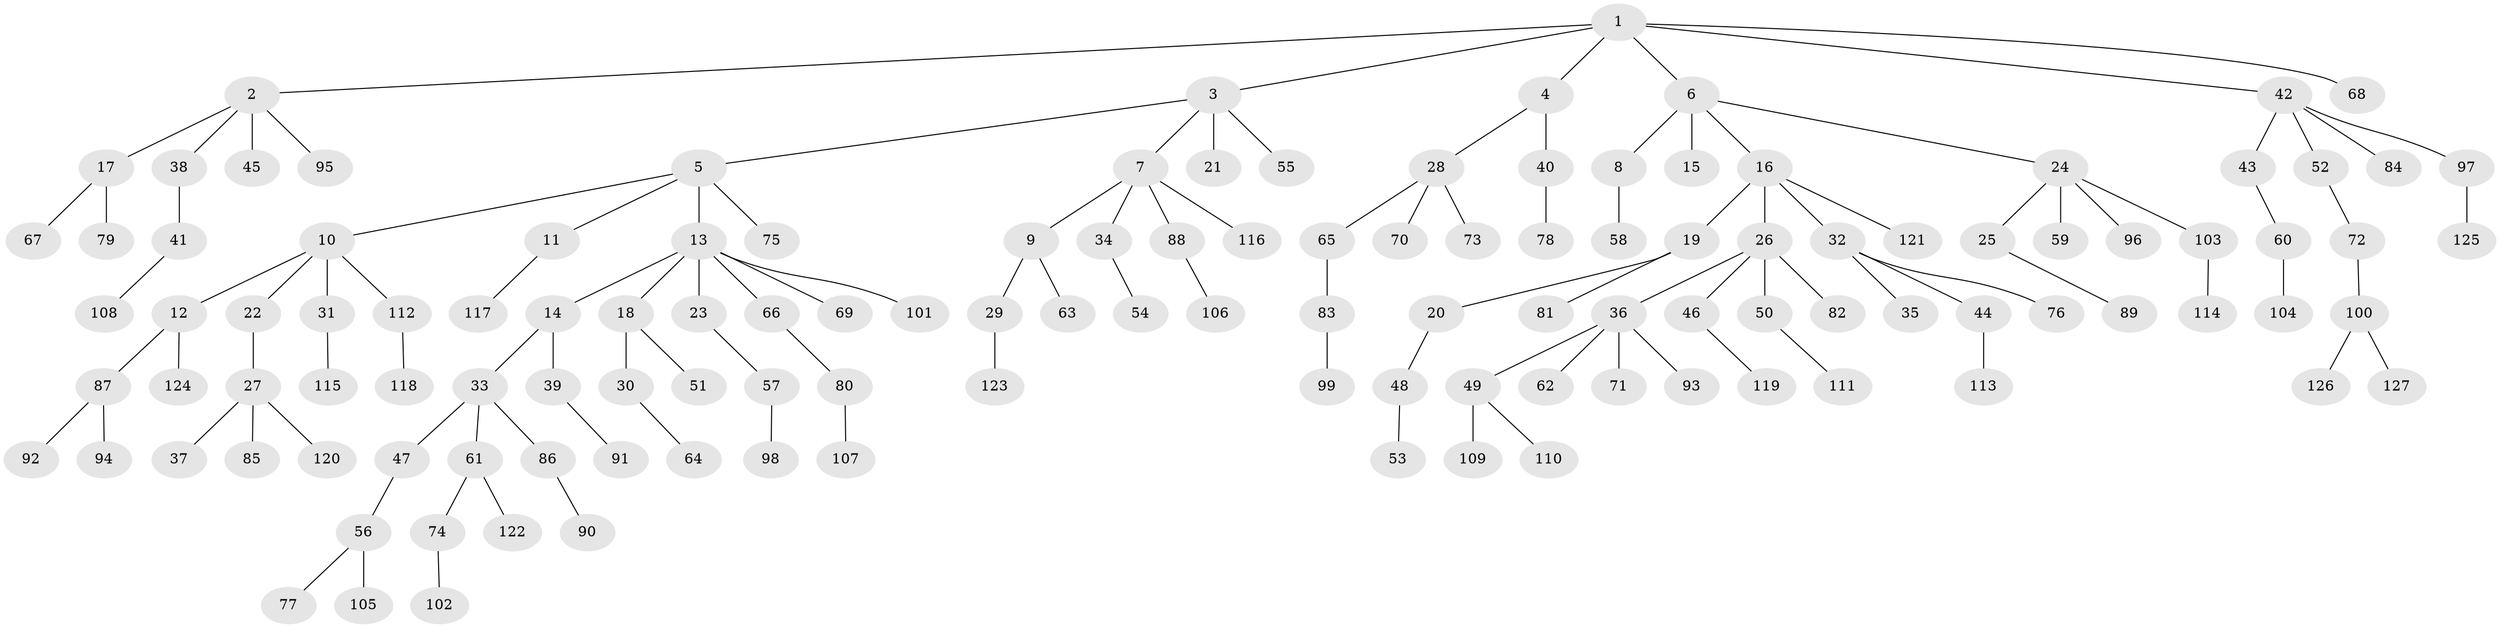 // Generated by graph-tools (version 1.1) at 2025/11/02/27/25 16:11:26]
// undirected, 127 vertices, 126 edges
graph export_dot {
graph [start="1"]
  node [color=gray90,style=filled];
  1;
  2;
  3;
  4;
  5;
  6;
  7;
  8;
  9;
  10;
  11;
  12;
  13;
  14;
  15;
  16;
  17;
  18;
  19;
  20;
  21;
  22;
  23;
  24;
  25;
  26;
  27;
  28;
  29;
  30;
  31;
  32;
  33;
  34;
  35;
  36;
  37;
  38;
  39;
  40;
  41;
  42;
  43;
  44;
  45;
  46;
  47;
  48;
  49;
  50;
  51;
  52;
  53;
  54;
  55;
  56;
  57;
  58;
  59;
  60;
  61;
  62;
  63;
  64;
  65;
  66;
  67;
  68;
  69;
  70;
  71;
  72;
  73;
  74;
  75;
  76;
  77;
  78;
  79;
  80;
  81;
  82;
  83;
  84;
  85;
  86;
  87;
  88;
  89;
  90;
  91;
  92;
  93;
  94;
  95;
  96;
  97;
  98;
  99;
  100;
  101;
  102;
  103;
  104;
  105;
  106;
  107;
  108;
  109;
  110;
  111;
  112;
  113;
  114;
  115;
  116;
  117;
  118;
  119;
  120;
  121;
  122;
  123;
  124;
  125;
  126;
  127;
  1 -- 2;
  1 -- 3;
  1 -- 4;
  1 -- 6;
  1 -- 42;
  1 -- 68;
  2 -- 17;
  2 -- 38;
  2 -- 45;
  2 -- 95;
  3 -- 5;
  3 -- 7;
  3 -- 21;
  3 -- 55;
  4 -- 28;
  4 -- 40;
  5 -- 10;
  5 -- 11;
  5 -- 13;
  5 -- 75;
  6 -- 8;
  6 -- 15;
  6 -- 16;
  6 -- 24;
  7 -- 9;
  7 -- 34;
  7 -- 88;
  7 -- 116;
  8 -- 58;
  9 -- 29;
  9 -- 63;
  10 -- 12;
  10 -- 22;
  10 -- 31;
  10 -- 112;
  11 -- 117;
  12 -- 87;
  12 -- 124;
  13 -- 14;
  13 -- 18;
  13 -- 23;
  13 -- 66;
  13 -- 69;
  13 -- 101;
  14 -- 33;
  14 -- 39;
  16 -- 19;
  16 -- 26;
  16 -- 32;
  16 -- 121;
  17 -- 67;
  17 -- 79;
  18 -- 30;
  18 -- 51;
  19 -- 20;
  19 -- 81;
  20 -- 48;
  22 -- 27;
  23 -- 57;
  24 -- 25;
  24 -- 59;
  24 -- 96;
  24 -- 103;
  25 -- 89;
  26 -- 36;
  26 -- 46;
  26 -- 50;
  26 -- 82;
  27 -- 37;
  27 -- 85;
  27 -- 120;
  28 -- 65;
  28 -- 70;
  28 -- 73;
  29 -- 123;
  30 -- 64;
  31 -- 115;
  32 -- 35;
  32 -- 44;
  32 -- 76;
  33 -- 47;
  33 -- 61;
  33 -- 86;
  34 -- 54;
  36 -- 49;
  36 -- 62;
  36 -- 71;
  36 -- 93;
  38 -- 41;
  39 -- 91;
  40 -- 78;
  41 -- 108;
  42 -- 43;
  42 -- 52;
  42 -- 84;
  42 -- 97;
  43 -- 60;
  44 -- 113;
  46 -- 119;
  47 -- 56;
  48 -- 53;
  49 -- 109;
  49 -- 110;
  50 -- 111;
  52 -- 72;
  56 -- 77;
  56 -- 105;
  57 -- 98;
  60 -- 104;
  61 -- 74;
  61 -- 122;
  65 -- 83;
  66 -- 80;
  72 -- 100;
  74 -- 102;
  80 -- 107;
  83 -- 99;
  86 -- 90;
  87 -- 92;
  87 -- 94;
  88 -- 106;
  97 -- 125;
  100 -- 126;
  100 -- 127;
  103 -- 114;
  112 -- 118;
}
